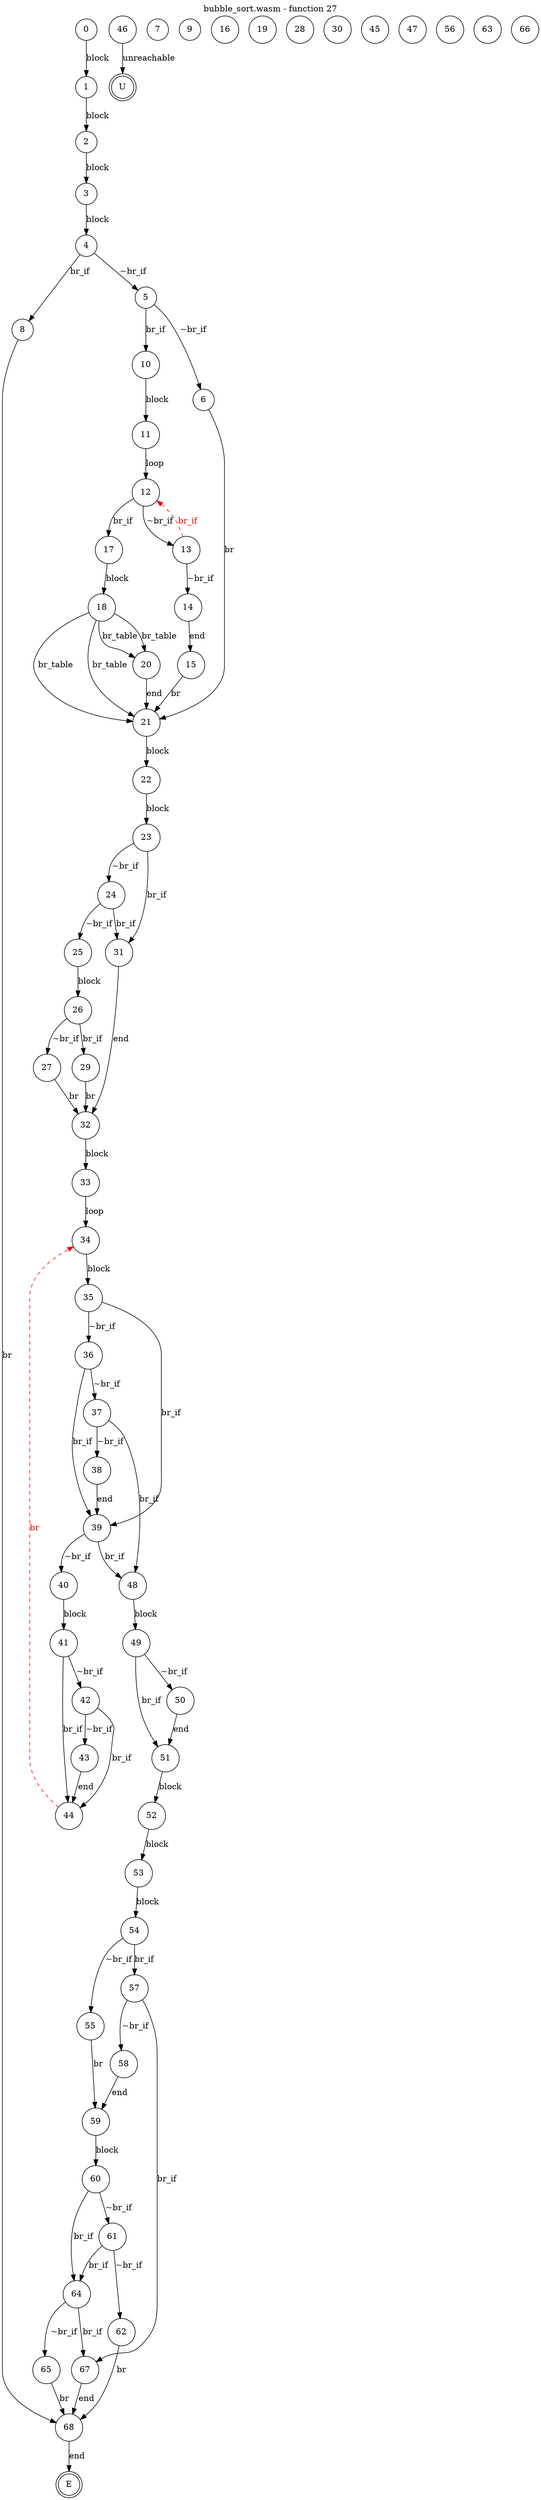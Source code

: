 digraph finite_state_machine {
    label = "bubble_sort.wasm - function 27"
    labelloc =  t
    labelfontsize = 16
    labelfontcolor = black
    labelfontname = "Helvetica"
    node [shape = doublecircle]; E U ;
node [shape=circle, fontcolor=black, style="", label="0"]0
node [shape=circle, fontcolor=black, style="", label="1"]1
node [shape=circle, fontcolor=black, style="", label="2"]2
node [shape=circle, fontcolor=black, style="", label="3"]3
node [shape=circle, fontcolor=black, style="", label="4"]4
node [shape=circle, fontcolor=black, style="", label="5"]5
node [shape=circle, fontcolor=black, style="", label="6"]6
node [shape=circle, fontcolor=black, style="", label="7"]7
node [shape=circle, fontcolor=black, style="", label="8"]8
node [shape=circle, fontcolor=black, style="", label="9"]9
node [shape=circle, fontcolor=black, style="", label="10"]10
node [shape=circle, fontcolor=black, style="", label="11"]11
node [shape=circle, fontcolor=black, style="", label="12"]12
node [shape=circle, fontcolor=black, style="", label="13"]13
node [shape=circle, fontcolor=black, style="", label="14"]14
node [shape=circle, fontcolor=black, style="", label="15"]15
node [shape=circle, fontcolor=black, style="", label="16"]16
node [shape=circle, fontcolor=black, style="", label="17"]17
node [shape=circle, fontcolor=black, style="", label="18"]18
node [shape=circle, fontcolor=black, style="", label="19"]19
node [shape=circle, fontcolor=black, style="", label="20"]20
node [shape=circle, fontcolor=black, style="", label="21"]21
node [shape=circle, fontcolor=black, style="", label="22"]22
node [shape=circle, fontcolor=black, style="", label="23"]23
node [shape=circle, fontcolor=black, style="", label="24"]24
node [shape=circle, fontcolor=black, style="", label="25"]25
node [shape=circle, fontcolor=black, style="", label="26"]26
node [shape=circle, fontcolor=black, style="", label="27"]27
node [shape=circle, fontcolor=black, style="", label="28"]28
node [shape=circle, fontcolor=black, style="", label="29"]29
node [shape=circle, fontcolor=black, style="", label="30"]30
node [shape=circle, fontcolor=black, style="", label="31"]31
node [shape=circle, fontcolor=black, style="", label="32"]32
node [shape=circle, fontcolor=black, style="", label="33"]33
node [shape=circle, fontcolor=black, style="", label="34"]34
node [shape=circle, fontcolor=black, style="", label="35"]35
node [shape=circle, fontcolor=black, style="", label="36"]36
node [shape=circle, fontcolor=black, style="", label="37"]37
node [shape=circle, fontcolor=black, style="", label="38"]38
node [shape=circle, fontcolor=black, style="", label="39"]39
node [shape=circle, fontcolor=black, style="", label="40"]40
node [shape=circle, fontcolor=black, style="", label="41"]41
node [shape=circle, fontcolor=black, style="", label="42"]42
node [shape=circle, fontcolor=black, style="", label="43"]43
node [shape=circle, fontcolor=black, style="", label="44"]44
node [shape=circle, fontcolor=black, style="", label="45"]45
node [shape=circle, fontcolor=black, style="", label="46"]46
node [shape=circle, fontcolor=black, style="", label="47"]47
node [shape=circle, fontcolor=black, style="", label="48"]48
node [shape=circle, fontcolor=black, style="", label="49"]49
node [shape=circle, fontcolor=black, style="", label="50"]50
node [shape=circle, fontcolor=black, style="", label="51"]51
node [shape=circle, fontcolor=black, style="", label="52"]52
node [shape=circle, fontcolor=black, style="", label="53"]53
node [shape=circle, fontcolor=black, style="", label="54"]54
node [shape=circle, fontcolor=black, style="", label="55"]55
node [shape=circle, fontcolor=black, style="", label="56"]56
node [shape=circle, fontcolor=black, style="", label="57"]57
node [shape=circle, fontcolor=black, style="", label="58"]58
node [shape=circle, fontcolor=black, style="", label="59"]59
node [shape=circle, fontcolor=black, style="", label="60"]60
node [shape=circle, fontcolor=black, style="", label="61"]61
node [shape=circle, fontcolor=black, style="", label="62"]62
node [shape=circle, fontcolor=black, style="", label="63"]63
node [shape=circle, fontcolor=black, style="", label="64"]64
node [shape=circle, fontcolor=black, style="", label="65"]65
node [shape=circle, fontcolor=black, style="", label="66"]66
node [shape=circle, fontcolor=black, style="", label="67"]67
node [shape=circle, fontcolor=black, style="", label="68"]68
node [shape=circle, fontcolor=black, style="", label="E"]E
node [shape=circle, fontcolor=black, style="", label="U"]U
    0 -> 1[label="block"];
    1 -> 2[label="block"];
    2 -> 3[label="block"];
    3 -> 4[label="block"];
    4 -> 5[label="~br_if"];
    4 -> 8[label="br_if"];
    5 -> 6[label="~br_if"];
    5 -> 10[label="br_if"];
    6 -> 21[label="br"];
    8 -> 68[label="br"];
    10 -> 11[label="block"];
    11 -> 12[label="loop"];
    12 -> 13[label="~br_if"];
    12 -> 17[label="br_if"];
    13 -> 14[label="~br_if"];
    13 -> 12[style="dashed" color="red" fontcolor="red" label="br_if"];
    14 -> 15[label="end"];
    15 -> 21[label="br"];
    17 -> 18[label="block"];
    18 -> 20[label="br_table"];
    18 -> 21[label="br_table"];
    18 -> 20[label="br_table"];
    18 -> 21[label="br_table"];
    20 -> 21[label="end"];
    21 -> 22[label="block"];
    22 -> 23[label="block"];
    23 -> 24[label="~br_if"];
    23 -> 31[label="br_if"];
    24 -> 25[label="~br_if"];
    24 -> 31[label="br_if"];
    25 -> 26[label="block"];
    26 -> 27[label="~br_if"];
    26 -> 29[label="br_if"];
    27 -> 32[label="br"];
    29 -> 32[label="br"];
    31 -> 32[label="end"];
    32 -> 33[label="block"];
    33 -> 34[label="loop"];
    34 -> 35[label="block"];
    35 -> 36[label="~br_if"];
    35 -> 39[label="br_if"];
    36 -> 37[label="~br_if"];
    36 -> 39[label="br_if"];
    37 -> 38[label="~br_if"];
    37 -> 48[label="br_if"];
    38 -> 39[label="end"];
    39 -> 40[label="~br_if"];
    39 -> 48[label="br_if"];
    40 -> 41[label="block"];
    41 -> 42[label="~br_if"];
    41 -> 44[label="br_if"];
    42 -> 43[label="~br_if"];
    42 -> 44[label="br_if"];
    43 -> 44[label="end"];
    44 -> 34[style="dashed" color="red" fontcolor="red" label="br"];
    46 -> U[label="unreachable"];
    48 -> 49[label="block"];
    49 -> 50[label="~br_if"];
    49 -> 51[label="br_if"];
    50 -> 51[label="end"];
    51 -> 52[label="block"];
    52 -> 53[label="block"];
    53 -> 54[label="block"];
    54 -> 55[label="~br_if"];
    54 -> 57[label="br_if"];
    55 -> 59[label="br"];
    57 -> 58[label="~br_if"];
    57 -> 67[label="br_if"];
    58 -> 59[label="end"];
    59 -> 60[label="block"];
    60 -> 61[label="~br_if"];
    60 -> 64[label="br_if"];
    61 -> 62[label="~br_if"];
    61 -> 64[label="br_if"];
    62 -> 68[label="br"];
    64 -> 65[label="~br_if"];
    64 -> 67[label="br_if"];
    65 -> 68[label="br"];
    67 -> 68[label="end"];
    68 -> E[label="end"];
}
